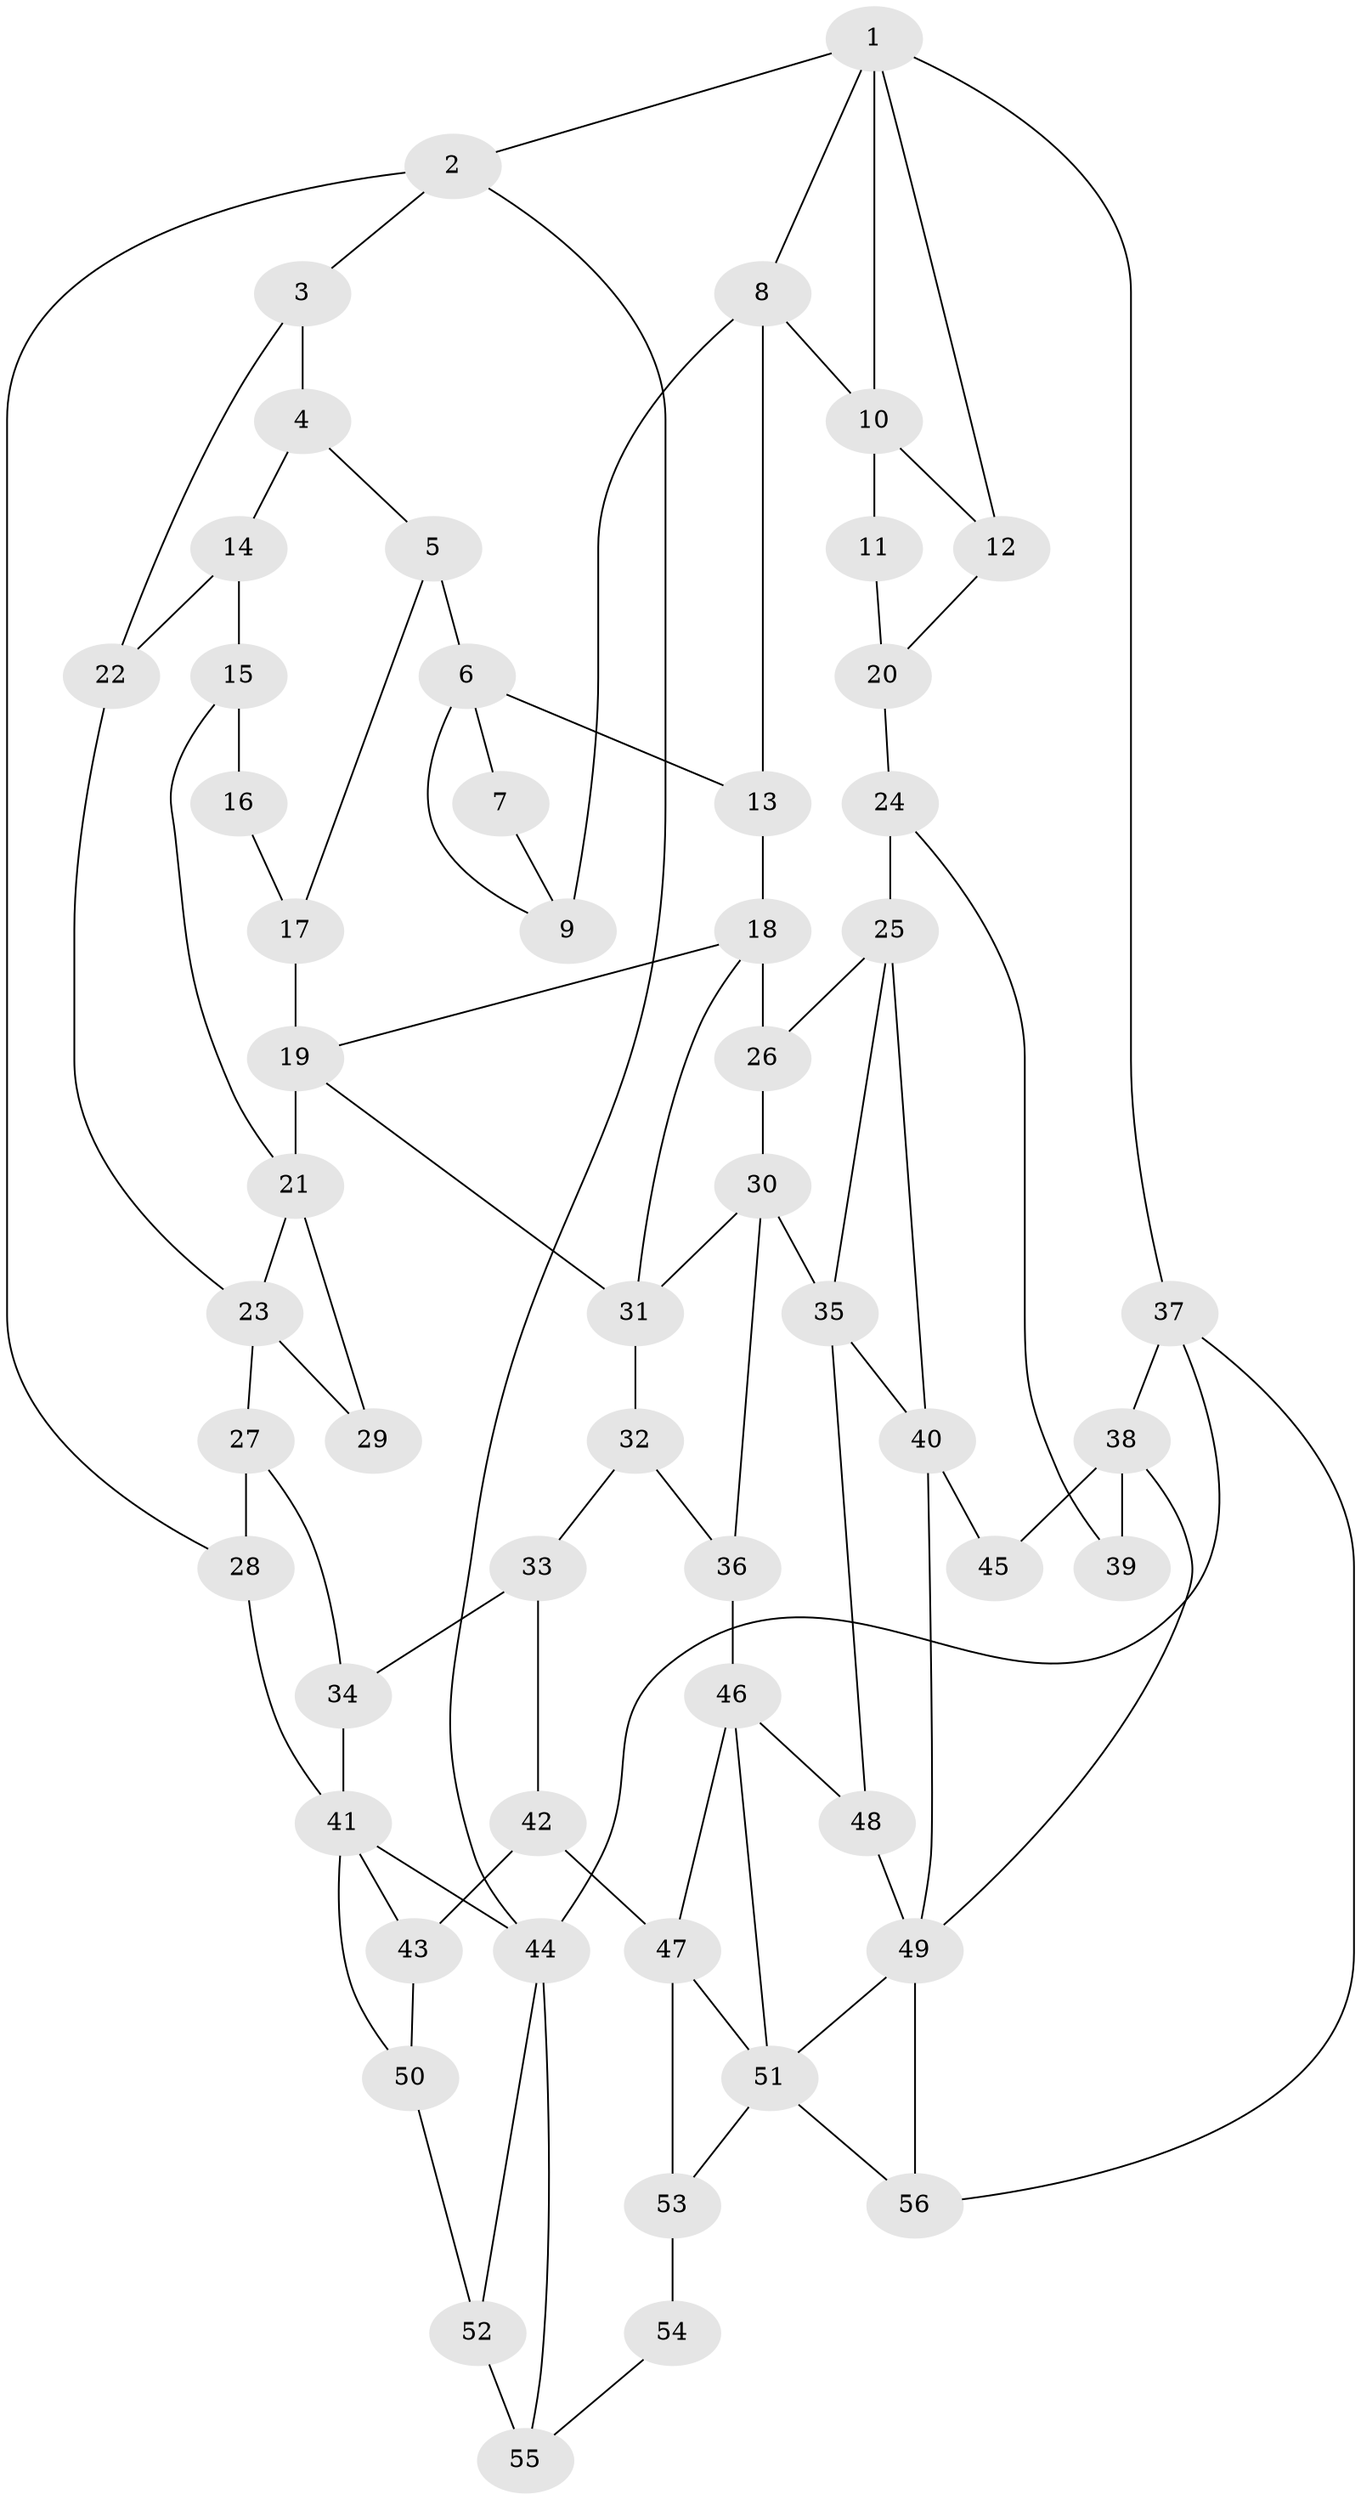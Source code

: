 // original degree distribution, {3: 0.014492753623188406, 6: 0.18840579710144928, 5: 0.5942028985507246, 4: 0.2028985507246377}
// Generated by graph-tools (version 1.1) at 2025/54/03/04/25 22:54:22]
// undirected, 56 vertices, 94 edges
graph export_dot {
  node [color=gray90,style=filled];
  1;
  2;
  3;
  4;
  5;
  6;
  7;
  8;
  9;
  10;
  11;
  12;
  13;
  14;
  15;
  16;
  17;
  18;
  19;
  20;
  21;
  22;
  23;
  24;
  25;
  26;
  27;
  28;
  29;
  30;
  31;
  32;
  33;
  34;
  35;
  36;
  37;
  38;
  39;
  40;
  41;
  42;
  43;
  44;
  45;
  46;
  47;
  48;
  49;
  50;
  51;
  52;
  53;
  54;
  55;
  56;
  1 -- 2 [weight=1.0];
  1 -- 8 [weight=1.0];
  1 -- 10 [weight=1.0];
  1 -- 12 [weight=1.0];
  1 -- 37 [weight=1.0];
  2 -- 3 [weight=1.0];
  2 -- 28 [weight=1.0];
  2 -- 44 [weight=1.0];
  3 -- 4 [weight=1.0];
  3 -- 22 [weight=1.0];
  4 -- 5 [weight=1.0];
  4 -- 14 [weight=1.0];
  5 -- 6 [weight=2.0];
  5 -- 17 [weight=1.0];
  6 -- 7 [weight=1.0];
  6 -- 9 [weight=1.0];
  6 -- 13 [weight=2.0];
  7 -- 9 [weight=1.0];
  8 -- 9 [weight=3.0];
  8 -- 10 [weight=1.0];
  8 -- 13 [weight=1.0];
  10 -- 11 [weight=3.0];
  10 -- 12 [weight=1.0];
  11 -- 20 [weight=3.0];
  12 -- 20 [weight=1.0];
  13 -- 18 [weight=2.0];
  14 -- 15 [weight=2.0];
  14 -- 22 [weight=1.0];
  15 -- 16 [weight=1.0];
  15 -- 21 [weight=1.0];
  16 -- 17 [weight=2.0];
  17 -- 19 [weight=2.0];
  18 -- 19 [weight=1.0];
  18 -- 26 [weight=1.0];
  18 -- 31 [weight=1.0];
  19 -- 21 [weight=2.0];
  19 -- 31 [weight=1.0];
  20 -- 24 [weight=2.0];
  21 -- 23 [weight=1.0];
  21 -- 29 [weight=1.0];
  22 -- 23 [weight=1.0];
  23 -- 27 [weight=2.0];
  23 -- 29 [weight=2.0];
  24 -- 25 [weight=2.0];
  24 -- 39 [weight=2.0];
  25 -- 26 [weight=1.0];
  25 -- 35 [weight=1.0];
  25 -- 40 [weight=1.0];
  26 -- 30 [weight=1.0];
  27 -- 28 [weight=2.0];
  27 -- 34 [weight=2.0];
  28 -- 41 [weight=1.0];
  30 -- 31 [weight=1.0];
  30 -- 35 [weight=2.0];
  30 -- 36 [weight=1.0];
  31 -- 32 [weight=1.0];
  32 -- 33 [weight=1.0];
  32 -- 36 [weight=1.0];
  33 -- 34 [weight=1.0];
  33 -- 42 [weight=1.0];
  34 -- 41 [weight=1.0];
  35 -- 40 [weight=1.0];
  35 -- 48 [weight=2.0];
  36 -- 46 [weight=1.0];
  37 -- 38 [weight=1.0];
  37 -- 44 [weight=1.0];
  37 -- 56 [weight=1.0];
  38 -- 39 [weight=2.0];
  38 -- 45 [weight=2.0];
  38 -- 49 [weight=1.0];
  40 -- 45 [weight=1.0];
  40 -- 49 [weight=1.0];
  41 -- 43 [weight=2.0];
  41 -- 44 [weight=1.0];
  41 -- 50 [weight=1.0];
  42 -- 43 [weight=2.0];
  42 -- 47 [weight=2.0];
  43 -- 50 [weight=1.0];
  44 -- 52 [weight=1.0];
  44 -- 55 [weight=1.0];
  46 -- 47 [weight=1.0];
  46 -- 48 [weight=1.0];
  46 -- 51 [weight=2.0];
  47 -- 51 [weight=1.0];
  47 -- 53 [weight=2.0];
  48 -- 49 [weight=1.0];
  49 -- 51 [weight=1.0];
  49 -- 56 [weight=2.0];
  50 -- 52 [weight=2.0];
  51 -- 53 [weight=1.0];
  51 -- 56 [weight=1.0];
  52 -- 55 [weight=3.0];
  53 -- 54 [weight=2.0];
  54 -- 55 [weight=2.0];
}
